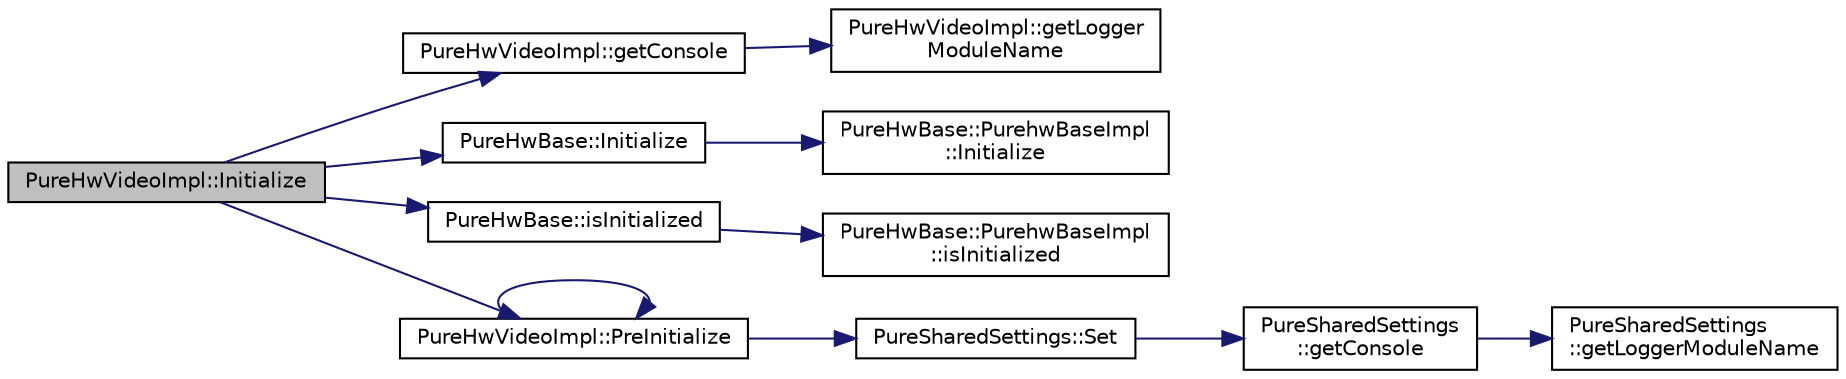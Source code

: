 digraph "PureHwVideoImpl::Initialize"
{
 // LATEX_PDF_SIZE
  edge [fontname="Helvetica",fontsize="10",labelfontname="Helvetica",labelfontsize="10"];
  node [fontname="Helvetica",fontsize="10",shape=record];
  rankdir="LR";
  Node1 [label="PureHwVideoImpl::Initialize",height=0.2,width=0.4,color="black", fillcolor="grey75", style="filled", fontcolor="black",tooltip="Sets members to real values within the singleton instance."];
  Node1 -> Node2 [color="midnightblue",fontsize="10",style="solid",fontname="Helvetica"];
  Node2 [label="PureHwVideoImpl::getConsole",height=0.2,width=0.4,color="black", fillcolor="white", style="filled",URL="$class_pure_hw_video_impl.html#a7802e0a390c5e5141f29d7501443c4c0",tooltip="Returns access to console preset with logger module name as this class."];
  Node2 -> Node3 [color="midnightblue",fontsize="10",style="solid",fontname="Helvetica"];
  Node3 [label="PureHwVideoImpl::getLogger\lModuleName",height=0.2,width=0.4,color="black", fillcolor="white", style="filled",URL="$class_pure_hw_video_impl.html#a5bcc6bdf054e4c31881ba937f6c908f2",tooltip="Returns the logger module name of this class."];
  Node1 -> Node4 [color="midnightblue",fontsize="10",style="solid",fontname="Helvetica"];
  Node4 [label="PureHwBase::Initialize",height=0.2,width=0.4,color="black", fillcolor="white", style="filled",URL="$class_pure_hw_base.html#aaa153188cadcdba270ebf5a01c46f338",tooltip="Initializes the instance."];
  Node4 -> Node5 [color="midnightblue",fontsize="10",style="solid",fontname="Helvetica"];
  Node5 [label="PureHwBase::PurehwBaseImpl\l::Initialize",height=0.2,width=0.4,color="black", fillcolor="white", style="filled",URL="$class_pure_hw_base_1_1_purehw_base_impl.html#a69a5c31c50b1baeb545379c348af272c",tooltip="Initializes the instance."];
  Node1 -> Node6 [color="midnightblue",fontsize="10",style="solid",fontname="Helvetica"];
  Node6 [label="PureHwBase::isInitialized",height=0.2,width=0.4,color="black", fillcolor="white", style="filled",URL="$class_pure_hw_base.html#a9b43b708c80cc54e9b14328f7ec8f783",tooltip="Returns whether the instance is successfully initialized."];
  Node6 -> Node7 [color="midnightblue",fontsize="10",style="solid",fontname="Helvetica"];
  Node7 [label="PureHwBase::PurehwBaseImpl\l::isInitialized",height=0.2,width=0.4,color="black", fillcolor="white", style="filled",URL="$class_pure_hw_base_1_1_purehw_base_impl.html#a4bc9a5eb138fb0708fbaaa8b09ffc52a",tooltip="Returns whether the instance is successfully initialized."];
  Node1 -> Node8 [color="midnightblue",fontsize="10",style="solid",fontname="Helvetica"];
  Node8 [label="PureHwVideoImpl::PreInitialize",height=0.2,width=0.4,color="black", fillcolor="white", style="filled",URL="$class_pure_hw_video_impl.html#a4f4ee035881039905ab128b82b1f8e4e",tooltip="Preinitializes members."];
  Node8 -> Node8 [color="midnightblue",fontsize="10",style="solid",fontname="Helvetica"];
  Node8 -> Node9 [color="midnightblue",fontsize="10",style="solid",fontname="Helvetica"];
  Node9 [label="PureSharedSettings::Set",height=0.2,width=0.4,color="black", fillcolor="white", style="filled",URL="$class_pure_shared_settings.html#a993e7203ed94e39e00debaf6a9383681",tooltip="Sets the specified shared setting."];
  Node9 -> Node10 [color="midnightblue",fontsize="10",style="solid",fontname="Helvetica"];
  Node10 [label="PureSharedSettings\l::getConsole",height=0.2,width=0.4,color="black", fillcolor="white", style="filled",URL="$class_pure_shared_settings.html#ab956bb8d55ea1b5d1cdb03d86db5bd0b",tooltip="Returns access to console preset with logger module name as this class."];
  Node10 -> Node11 [color="midnightblue",fontsize="10",style="solid",fontname="Helvetica"];
  Node11 [label="PureSharedSettings\l::getLoggerModuleName",height=0.2,width=0.4,color="black", fillcolor="white", style="filled",URL="$class_pure_shared_settings.html#ae97a4ddb9604a9a4ebbcc868c2095449",tooltip="Returns the logger module name of this class."];
}
